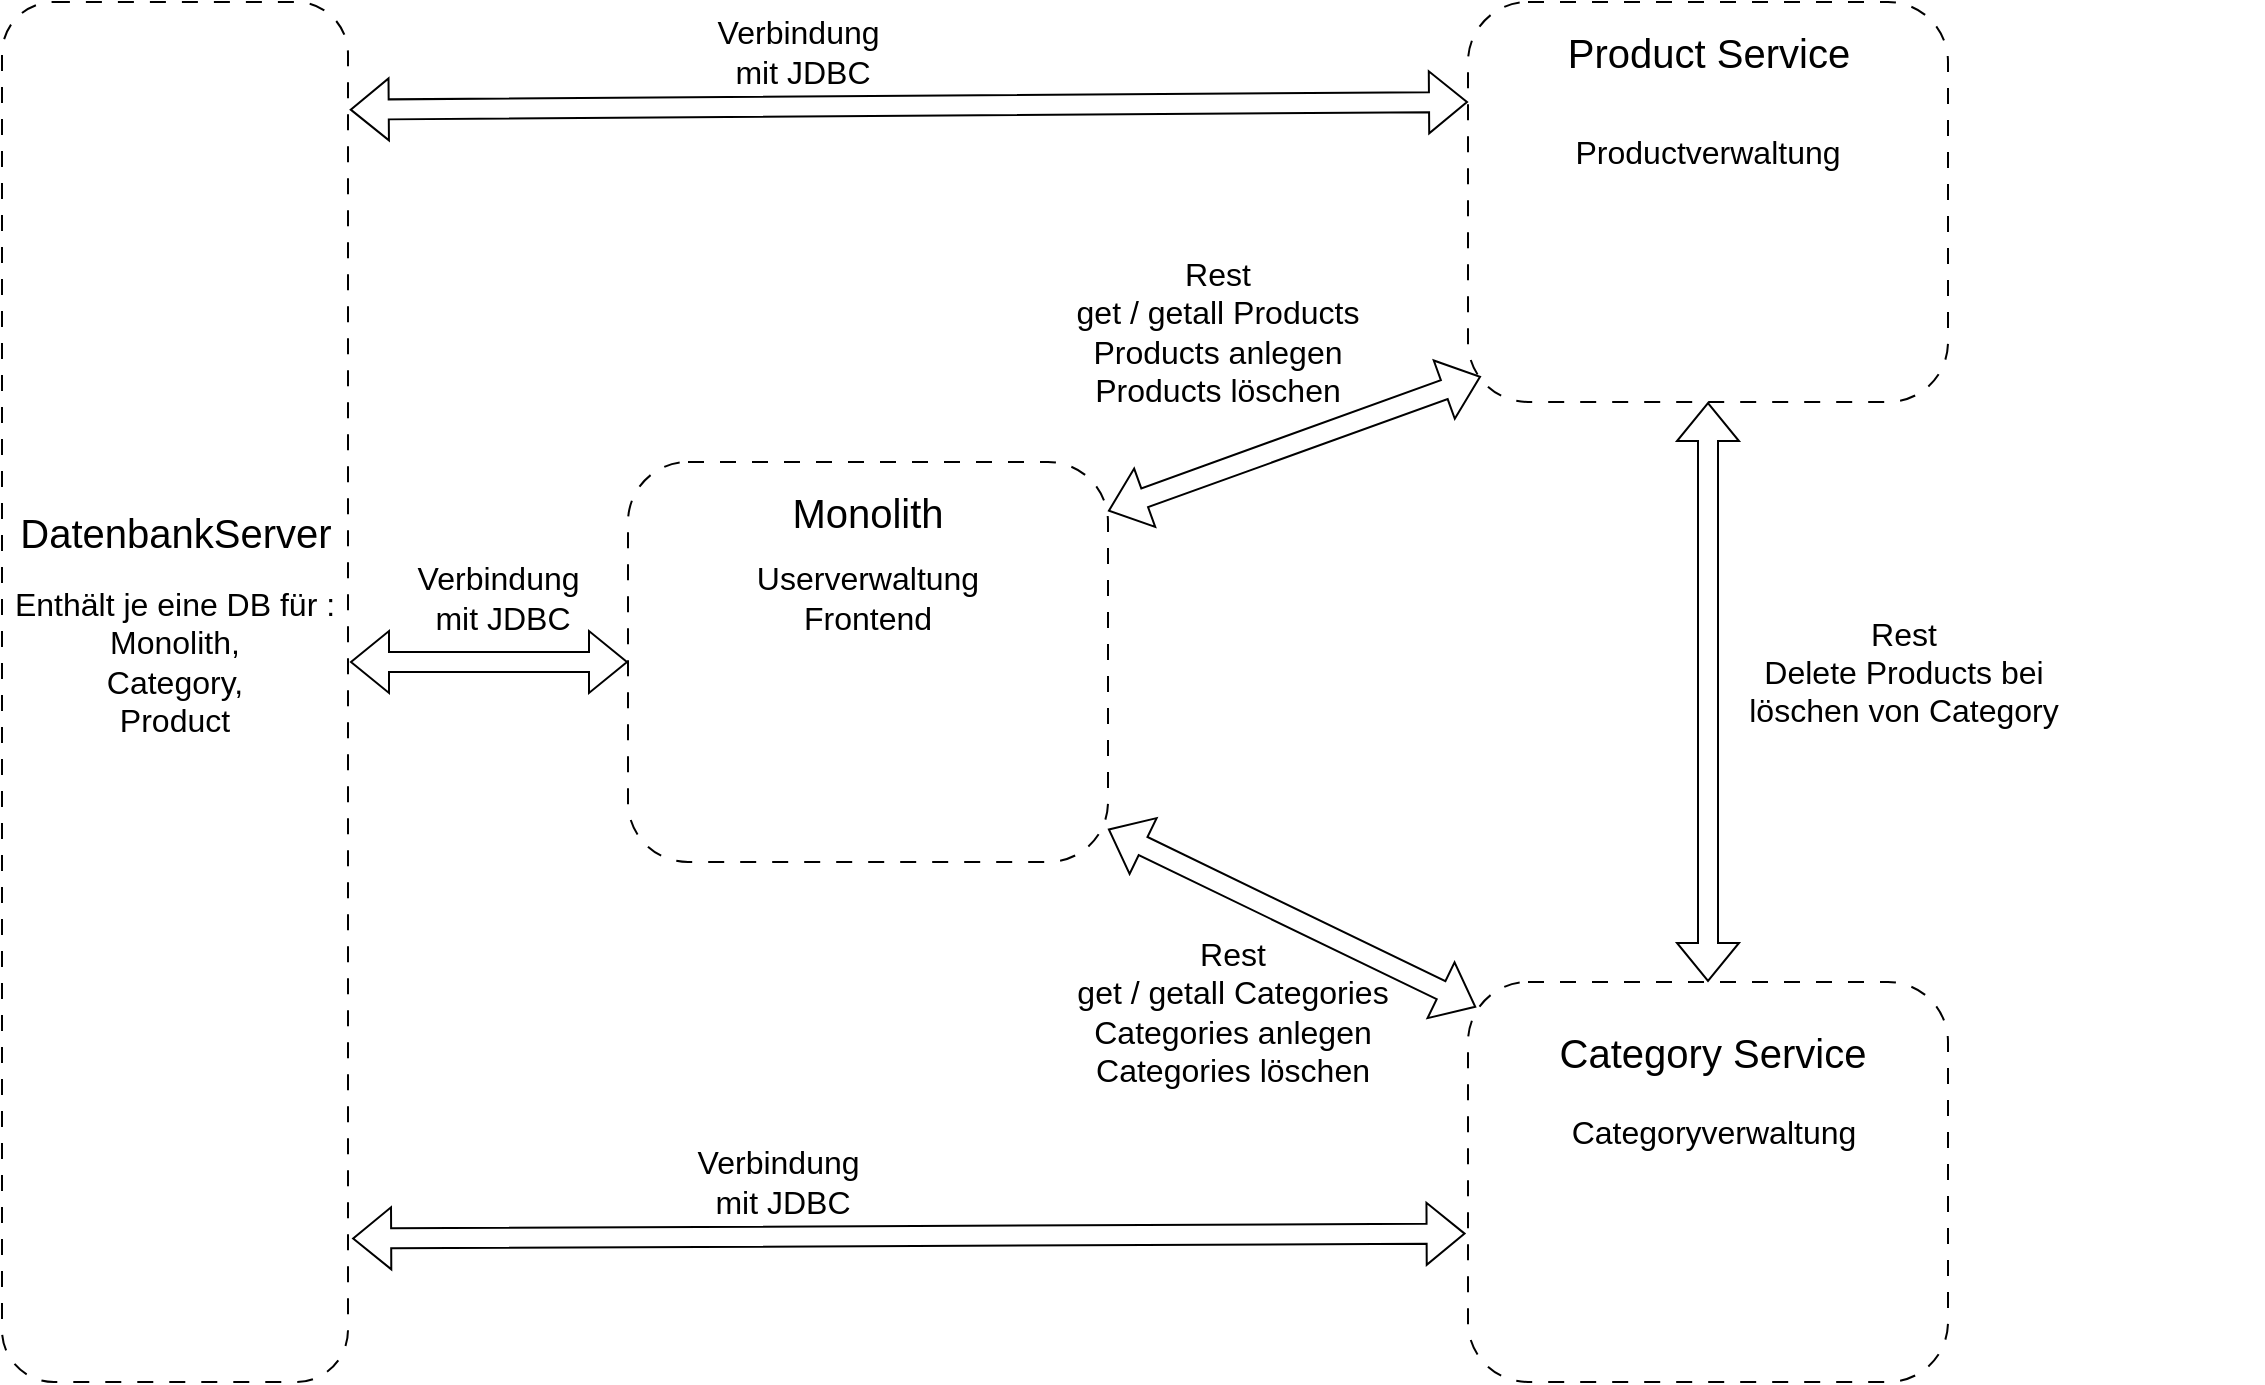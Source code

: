<mxfile version="24.1.0" type="device">
  <diagram name="Seite-1" id="z_2dot5QInt8ppIREI61">
    <mxGraphModel dx="1591" dy="941" grid="1" gridSize="10" guides="1" tooltips="1" connect="1" arrows="1" fold="1" page="1" pageScale="1" pageWidth="827" pageHeight="1169" math="0" shadow="0">
      <root>
        <mxCell id="0" />
        <mxCell id="1" parent="0" />
        <mxCell id="L5CR_Bll_L-VFsYANITX-19" value="" style="rounded=1;whiteSpace=wrap;html=1;dashed=1;dashPattern=8 8;" parent="1" vertex="1">
          <mxGeometry x="400" y="260" width="240" height="200" as="geometry" />
        </mxCell>
        <mxCell id="L5CR_Bll_L-VFsYANITX-22" value="&lt;font style=&quot;font-size: 20px;&quot;&gt;Monolith&lt;/font&gt;" style="text;html=1;strokeColor=none;fillColor=none;align=center;verticalAlign=middle;whiteSpace=wrap;rounded=0;" parent="1" vertex="1">
          <mxGeometry x="455" y="270" width="130" height="30" as="geometry" />
        </mxCell>
        <mxCell id="L5CR_Bll_L-VFsYANITX-23" value="Userverwaltung&lt;br&gt;Frontend" style="text;html=1;strokeColor=none;fillColor=none;align=center;verticalAlign=middle;whiteSpace=wrap;rounded=0;fontSize=16;" parent="1" vertex="1">
          <mxGeometry x="490" y="313" width="60" height="30" as="geometry" />
        </mxCell>
        <mxCell id="L5CR_Bll_L-VFsYANITX-24" value="" style="rounded=1;whiteSpace=wrap;html=1;dashed=1;dashPattern=8 8;" parent="1" vertex="1">
          <mxGeometry x="820" y="520" width="240" height="200" as="geometry" />
        </mxCell>
        <mxCell id="L5CR_Bll_L-VFsYANITX-25" value="&lt;font style=&quot;font-size: 20px;&quot;&gt;Category Service&lt;/font&gt;" style="text;html=1;strokeColor=none;fillColor=none;align=center;verticalAlign=middle;whiteSpace=wrap;rounded=0;" parent="1" vertex="1">
          <mxGeometry x="860" y="540" width="165" height="30" as="geometry" />
        </mxCell>
        <mxCell id="L5CR_Bll_L-VFsYANITX-26" value="Categoryverwaltung" style="text;html=1;strokeColor=none;fillColor=none;align=center;verticalAlign=middle;whiteSpace=wrap;rounded=0;fontSize=16;" parent="1" vertex="1">
          <mxGeometry x="857.5" y="580" width="170" height="30" as="geometry" />
        </mxCell>
        <mxCell id="L5CR_Bll_L-VFsYANITX-27" value="" style="rounded=1;whiteSpace=wrap;html=1;dashed=1;dashPattern=8 8;" parent="1" vertex="1">
          <mxGeometry x="820" y="30" width="240" height="200" as="geometry" />
        </mxCell>
        <mxCell id="L5CR_Bll_L-VFsYANITX-28" value="&lt;font style=&quot;font-size: 20px;&quot;&gt;Product Service&lt;/font&gt;" style="text;html=1;strokeColor=none;fillColor=none;align=center;verticalAlign=middle;whiteSpace=wrap;rounded=0;" parent="1" vertex="1">
          <mxGeometry x="867.5" y="40" width="145" height="30" as="geometry" />
        </mxCell>
        <mxCell id="L5CR_Bll_L-VFsYANITX-29" value="Productverwaltung" style="text;html=1;strokeColor=none;fillColor=none;align=center;verticalAlign=middle;whiteSpace=wrap;rounded=0;fontSize=16;" parent="1" vertex="1">
          <mxGeometry x="880" y="90" width="120" height="30" as="geometry" />
        </mxCell>
        <mxCell id="L5CR_Bll_L-VFsYANITX-34" value="&lt;font style=&quot;font-size: 16px;&quot;&gt;Rest&lt;br&gt;get / getall Categories&lt;br style=&quot;border-color: var(--border-color);&quot;&gt;Categories anlegen&lt;br style=&quot;border-color: var(--border-color);&quot;&gt;Categories löschen&lt;br&gt;&lt;/font&gt;" style="text;html=1;strokeColor=none;fillColor=none;align=center;verticalAlign=middle;whiteSpace=wrap;rounded=0;" parent="1" vertex="1">
          <mxGeometry x="605" y="520" width="195" height="30" as="geometry" />
        </mxCell>
        <mxCell id="L5CR_Bll_L-VFsYANITX-35" value="" style="shape=flexArrow;endArrow=classic;startArrow=classic;html=1;rounded=0;entryX=0.017;entryY=0.063;entryDx=0;entryDy=0;entryPerimeter=0;" parent="1" target="L5CR_Bll_L-VFsYANITX-24" edge="1">
          <mxGeometry width="100" height="100" relative="1" as="geometry">
            <mxPoint x="640" y="443.5" as="sourcePoint" />
            <mxPoint x="800" y="490" as="targetPoint" />
          </mxGeometry>
        </mxCell>
        <mxCell id="L5CR_Bll_L-VFsYANITX-36" value="" style="shape=flexArrow;endArrow=classic;startArrow=classic;html=1;rounded=0;entryX=0.5;entryY=1;entryDx=0;entryDy=0;exitX=0.5;exitY=0;exitDx=0;exitDy=0;" parent="1" source="L5CR_Bll_L-VFsYANITX-24" target="L5CR_Bll_L-VFsYANITX-27" edge="1">
          <mxGeometry width="100" height="100" relative="1" as="geometry">
            <mxPoint x="839.5" y="419" as="sourcePoint" />
            <mxPoint x="839.5" y="339" as="targetPoint" />
          </mxGeometry>
        </mxCell>
        <mxCell id="L5CR_Bll_L-VFsYANITX-37" value="Rest&lt;br&gt;Delete Products bei &lt;br&gt;löschen von Category" style="text;html=1;strokeColor=none;fillColor=none;align=center;verticalAlign=middle;whiteSpace=wrap;rounded=0;fontSize=16;" parent="1" vertex="1">
          <mxGeometry x="857.5" y="350" width="360" height="30" as="geometry" />
        </mxCell>
        <mxCell id="L5CR_Bll_L-VFsYANITX-40" value="&lt;font style=&quot;font-size: 16px;&quot;&gt;Rest&lt;br&gt;get / getall Products&lt;br&gt;Products anlegen&lt;br&gt;Products löschen&lt;br&gt;&lt;/font&gt;" style="text;html=1;strokeColor=none;fillColor=none;align=center;verticalAlign=middle;whiteSpace=wrap;rounded=0;" parent="1" vertex="1">
          <mxGeometry x="600" y="180" width="190" height="30" as="geometry" />
        </mxCell>
        <mxCell id="L5CR_Bll_L-VFsYANITX-41" value="" style="shape=flexArrow;endArrow=classic;startArrow=classic;html=1;rounded=0;entryX=0.027;entryY=0.936;entryDx=0;entryDy=0;entryPerimeter=0;" parent="1" target="L5CR_Bll_L-VFsYANITX-27" edge="1">
          <mxGeometry width="100" height="100" relative="1" as="geometry">
            <mxPoint x="640" y="284.5" as="sourcePoint" />
            <mxPoint x="720" y="285.5" as="targetPoint" />
          </mxGeometry>
        </mxCell>
        <mxCell id="jAwa8DwlAfmz7kVQJ7aq-3" value="" style="rounded=1;whiteSpace=wrap;html=1;dashed=1;dashPattern=8 8;" parent="1" vertex="1">
          <mxGeometry x="87" y="30" width="173" height="690" as="geometry" />
        </mxCell>
        <mxCell id="jAwa8DwlAfmz7kVQJ7aq-8" value="&lt;font style=&quot;font-size: 16px;&quot;&gt;Verbindung&amp;nbsp;&lt;/font&gt;&lt;div&gt;&lt;font style=&quot;font-size: 16px;&quot;&gt;mit JDBC&lt;br&gt;&lt;/font&gt;&lt;/div&gt;" style="text;html=1;strokeColor=none;fillColor=none;align=center;verticalAlign=middle;whiteSpace=wrap;rounded=0;" parent="1" vertex="1">
          <mxGeometry x="415" y="605" width="125" height="30" as="geometry" />
        </mxCell>
        <mxCell id="2sbUEzm432ijalAfffBH-2" value="&lt;font style=&quot;font-size: 20px;&quot;&gt;DatenbankServer&lt;/font&gt;" style="text;html=1;strokeColor=none;fillColor=none;align=center;verticalAlign=middle;whiteSpace=wrap;rounded=0;" vertex="1" parent="1">
          <mxGeometry x="108.5" y="280" width="130" height="30" as="geometry" />
        </mxCell>
        <mxCell id="2sbUEzm432ijalAfffBH-3" value="Enthält je eine DB für :&lt;br&gt;Monolith,&lt;br&gt;Category,&lt;br&gt;Product" style="text;html=1;strokeColor=none;fillColor=none;align=center;verticalAlign=middle;whiteSpace=wrap;rounded=0;fontSize=16;" vertex="1" parent="1">
          <mxGeometry x="86" y="310" width="175" height="100" as="geometry" />
        </mxCell>
        <mxCell id="2sbUEzm432ijalAfffBH-4" value="" style="shape=flexArrow;endArrow=classic;startArrow=classic;html=1;rounded=0;exitX=1.005;exitY=0.078;exitDx=0;exitDy=0;exitPerimeter=0;entryX=0;entryY=0.25;entryDx=0;entryDy=0;" edge="1" parent="1" source="jAwa8DwlAfmz7kVQJ7aq-3" target="L5CR_Bll_L-VFsYANITX-27">
          <mxGeometry width="100" height="100" relative="1" as="geometry">
            <mxPoint x="360" y="160" as="sourcePoint" />
            <mxPoint x="480" y="80" as="targetPoint" />
          </mxGeometry>
        </mxCell>
        <mxCell id="2sbUEzm432ijalAfffBH-5" value="" style="shape=flexArrow;endArrow=classic;startArrow=classic;html=1;rounded=0;exitX=1.012;exitY=0.896;exitDx=0;exitDy=0;exitPerimeter=0;entryX=-0.005;entryY=0.629;entryDx=0;entryDy=0;entryPerimeter=0;" edge="1" parent="1" source="jAwa8DwlAfmz7kVQJ7aq-3" target="L5CR_Bll_L-VFsYANITX-24">
          <mxGeometry width="100" height="100" relative="1" as="geometry">
            <mxPoint x="380" y="730" as="sourcePoint" />
            <mxPoint x="700" y="650" as="targetPoint" />
          </mxGeometry>
        </mxCell>
        <mxCell id="2sbUEzm432ijalAfffBH-7" value="" style="shape=flexArrow;endArrow=classic;startArrow=classic;html=1;rounded=0;entryX=0;entryY=0.5;entryDx=0;entryDy=0;exitX=1;exitY=0.5;exitDx=0;exitDy=0;" edge="1" parent="1" source="2sbUEzm432ijalAfffBH-3" target="L5CR_Bll_L-VFsYANITX-19">
          <mxGeometry width="100" height="100" relative="1" as="geometry">
            <mxPoint x="280" y="520" as="sourcePoint" />
            <mxPoint x="380" y="420" as="targetPoint" />
          </mxGeometry>
        </mxCell>
        <mxCell id="2sbUEzm432ijalAfffBH-8" value="&lt;font style=&quot;font-size: 16px;&quot;&gt;Verbindung&amp;nbsp;&lt;/font&gt;&lt;div&gt;&lt;font style=&quot;font-size: 16px;&quot;&gt;mit JDBC&lt;br&gt;&lt;/font&gt;&lt;/div&gt;" style="text;html=1;strokeColor=none;fillColor=none;align=center;verticalAlign=middle;whiteSpace=wrap;rounded=0;" vertex="1" parent="1">
          <mxGeometry x="425" y="40" width="125" height="30" as="geometry" />
        </mxCell>
        <mxCell id="2sbUEzm432ijalAfffBH-9" value="&lt;font style=&quot;font-size: 16px;&quot;&gt;Verbindung&amp;nbsp;&lt;/font&gt;&lt;div&gt;&lt;font style=&quot;font-size: 16px;&quot;&gt;mit JDBC&lt;br&gt;&lt;/font&gt;&lt;/div&gt;" style="text;html=1;strokeColor=none;fillColor=none;align=center;verticalAlign=middle;whiteSpace=wrap;rounded=0;" vertex="1" parent="1">
          <mxGeometry x="275" y="313" width="125" height="30" as="geometry" />
        </mxCell>
      </root>
    </mxGraphModel>
  </diagram>
</mxfile>

